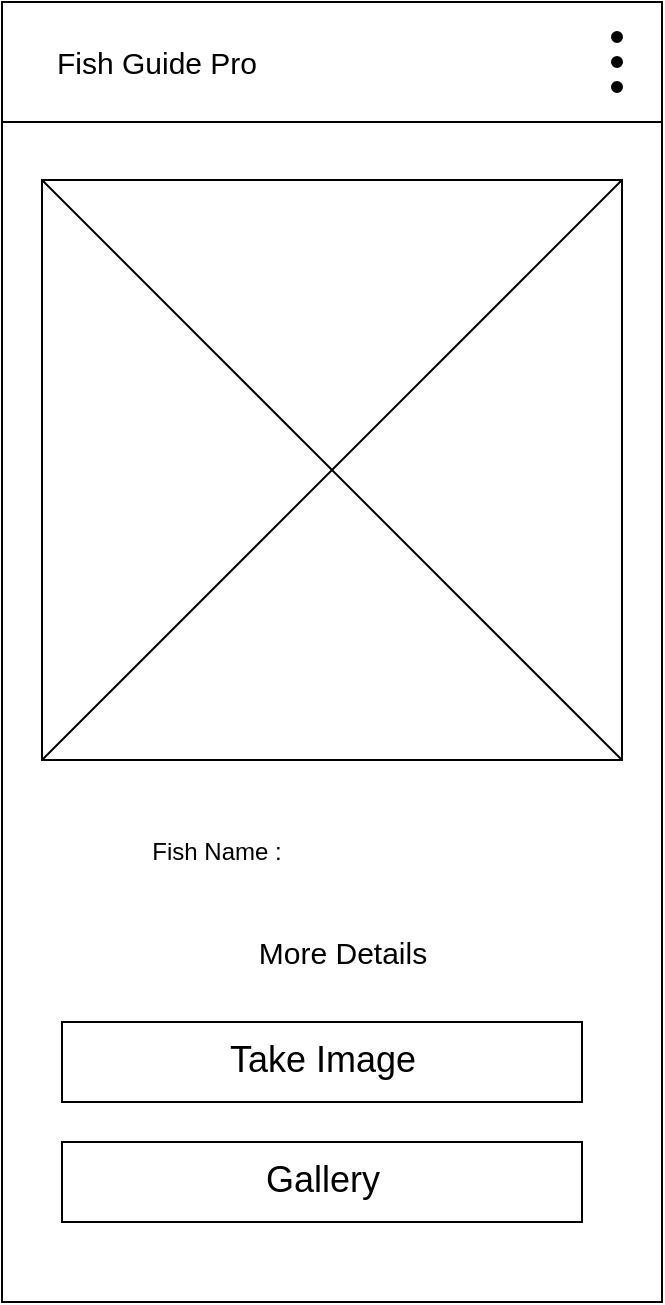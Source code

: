 <mxfile version="22.0.4" type="device">
  <diagram name="Page-1" id="03018318-947c-dd8e-b7a3-06fadd420f32">
    <mxGraphModel dx="1418" dy="726" grid="1" gridSize="10" guides="1" tooltips="1" connect="1" arrows="1" fold="1" page="1" pageScale="1" pageWidth="1100" pageHeight="850" background="none" math="0" shadow="0">
      <root>
        <mxCell id="0" />
        <mxCell id="1" parent="0" />
        <mxCell id="_U8HGJSXaKbL03fdwX9O-1" value="" style="rounded=0;whiteSpace=wrap;html=1;" vertex="1" parent="1">
          <mxGeometry x="130" y="60" width="330" height="650" as="geometry" />
        </mxCell>
        <mxCell id="_U8HGJSXaKbL03fdwX9O-6" value="" style="rounded=0;whiteSpace=wrap;html=1;" vertex="1" parent="1">
          <mxGeometry x="150" y="149" width="290" height="290" as="geometry" />
        </mxCell>
        <mxCell id="_U8HGJSXaKbL03fdwX9O-10" value="" style="rounded=0;whiteSpace=wrap;html=1;" vertex="1" parent="1">
          <mxGeometry x="160" y="570" width="260" height="40" as="geometry" />
        </mxCell>
        <mxCell id="_U8HGJSXaKbL03fdwX9O-11" value="&lt;font style=&quot;font-size: 18px;&quot;&gt;Take Image&lt;br&gt;&lt;/font&gt;" style="text;html=1;strokeColor=none;fillColor=none;align=center;verticalAlign=middle;whiteSpace=wrap;rounded=0;" vertex="1" parent="1">
          <mxGeometry x="232.5" y="574" width="115" height="30" as="geometry" />
        </mxCell>
        <mxCell id="_U8HGJSXaKbL03fdwX9O-13" value="" style="endArrow=none;html=1;rounded=0;entryX=1;entryY=0;entryDx=0;entryDy=0;exitX=0;exitY=1;exitDx=0;exitDy=0;" edge="1" parent="1" source="_U8HGJSXaKbL03fdwX9O-6" target="_U8HGJSXaKbL03fdwX9O-6">
          <mxGeometry width="50" height="50" relative="1" as="geometry">
            <mxPoint x="290" y="410" as="sourcePoint" />
            <mxPoint x="340" y="360" as="targetPoint" />
          </mxGeometry>
        </mxCell>
        <mxCell id="_U8HGJSXaKbL03fdwX9O-14" value="" style="endArrow=none;html=1;rounded=0;entryX=1;entryY=1;entryDx=0;entryDy=0;exitX=0;exitY=0;exitDx=0;exitDy=0;" edge="1" parent="1" source="_U8HGJSXaKbL03fdwX9O-6" target="_U8HGJSXaKbL03fdwX9O-6">
          <mxGeometry width="50" height="50" relative="1" as="geometry">
            <mxPoint x="180" y="360" as="sourcePoint" />
            <mxPoint x="440" y="100" as="targetPoint" />
          </mxGeometry>
        </mxCell>
        <mxCell id="_U8HGJSXaKbL03fdwX9O-15" value="" style="rounded=0;whiteSpace=wrap;html=1;" vertex="1" parent="1">
          <mxGeometry x="160" y="630" width="260" height="40" as="geometry" />
        </mxCell>
        <mxCell id="_U8HGJSXaKbL03fdwX9O-16" value="&lt;font style=&quot;font-size: 18px;&quot;&gt;Gallery &lt;br&gt;&lt;/font&gt;" style="text;html=1;strokeColor=none;fillColor=none;align=center;verticalAlign=middle;whiteSpace=wrap;rounded=0;" vertex="1" parent="1">
          <mxGeometry x="232.5" y="634" width="115" height="30" as="geometry" />
        </mxCell>
        <mxCell id="_U8HGJSXaKbL03fdwX9O-17" value="&lt;font style=&quot;font-size: 15px;&quot;&gt;More Details &lt;br&gt;&lt;/font&gt;" style="text;html=1;strokeColor=none;fillColor=none;align=center;verticalAlign=middle;whiteSpace=wrap;rounded=0;" vertex="1" parent="1">
          <mxGeometry x="242.5" y="520" width="115" height="30" as="geometry" />
        </mxCell>
        <mxCell id="_U8HGJSXaKbL03fdwX9O-18" value="" style="rounded=0;whiteSpace=wrap;html=1;" vertex="1" parent="1">
          <mxGeometry x="130" y="60" width="330" height="60" as="geometry" />
        </mxCell>
        <mxCell id="_U8HGJSXaKbL03fdwX9O-19" value="&lt;font style=&quot;font-size: 15px;&quot;&gt;Fish Guide Pro&lt;br&gt;&lt;/font&gt;" style="text;html=1;strokeColor=none;fillColor=none;align=center;verticalAlign=middle;whiteSpace=wrap;rounded=0;" vertex="1" parent="1">
          <mxGeometry x="150" y="75" width="115" height="30" as="geometry" />
        </mxCell>
        <mxCell id="_U8HGJSXaKbL03fdwX9O-20" value="" style="ellipse;whiteSpace=wrap;html=1;aspect=fixed;fillColor=#000000;" vertex="1" parent="1">
          <mxGeometry x="435" y="75" width="5" height="5" as="geometry" />
        </mxCell>
        <mxCell id="_U8HGJSXaKbL03fdwX9O-21" value="" style="ellipse;whiteSpace=wrap;html=1;aspect=fixed;fillColor=#000000;" vertex="1" parent="1">
          <mxGeometry x="435" y="87.5" width="5" height="5" as="geometry" />
        </mxCell>
        <mxCell id="_U8HGJSXaKbL03fdwX9O-22" value="" style="ellipse;whiteSpace=wrap;html=1;aspect=fixed;fillColor=#000000;" vertex="1" parent="1">
          <mxGeometry x="435" y="100" width="5" height="5" as="geometry" />
        </mxCell>
        <mxCell id="_U8HGJSXaKbL03fdwX9O-23" value="Fish Name : " style="text;html=1;strokeColor=none;fillColor=none;align=center;verticalAlign=middle;whiteSpace=wrap;rounded=0;" vertex="1" parent="1">
          <mxGeometry x="180" y="470" width="115" height="30" as="geometry" />
        </mxCell>
      </root>
    </mxGraphModel>
  </diagram>
</mxfile>
